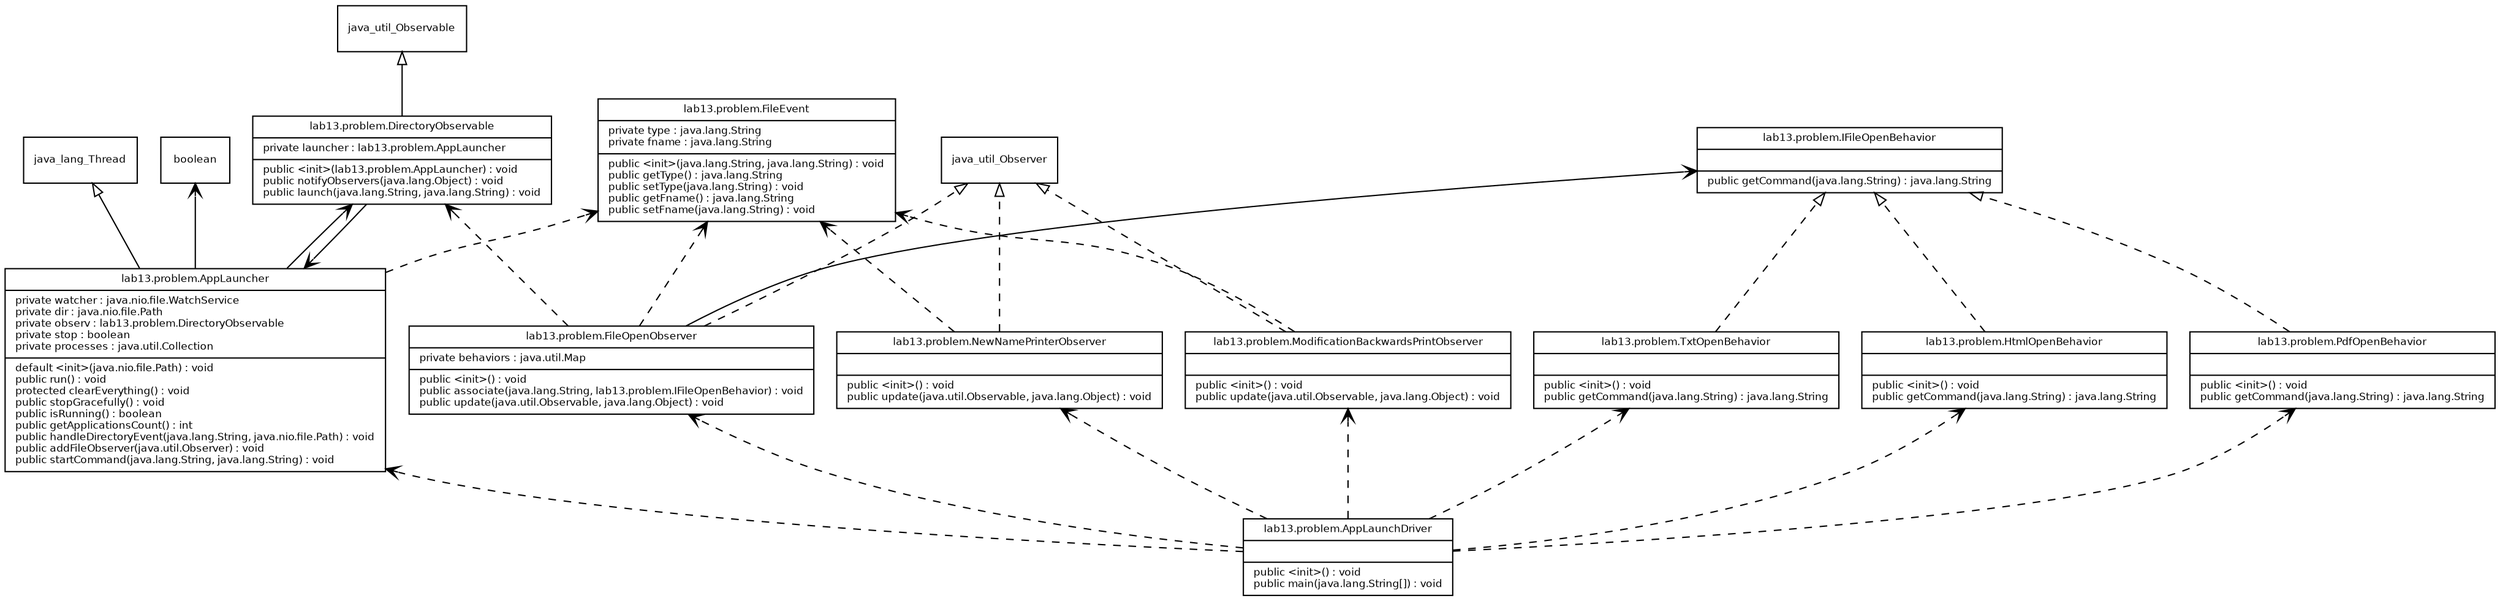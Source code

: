 digraph G {
rankdir=BT;

node [
fontname = "Bitstream Vera Sans"
fontsize = 8
shape = "record"
]
edge [
fontname = "Bitstream Vera Sans"
fontsize = 8
]

lab13_problem_AppLaunchDriver [
	label = "{lab13.problem.AppLaunchDriver||public \<init\>() : void\lpublic main(java.lang.String[]) : void\l}"
]
edge [
	arrowhead = "vee"
	style = "dashed"
]
lab13_problem_AppLaunchDriver -> lab13_problem_AppLauncher
lab13_problem_AppLaunchDriver -> lab13_problem_NewNamePrinterObserver
lab13_problem_AppLaunchDriver -> lab13_problem_ModificationBackwardsPrintObserver
lab13_problem_AppLaunchDriver -> lab13_problem_FileOpenObserver
lab13_problem_AppLaunchDriver -> lab13_problem_TxtOpenBehavior
lab13_problem_AppLaunchDriver -> lab13_problem_HtmlOpenBehavior
lab13_problem_AppLaunchDriver -> lab13_problem_PdfOpenBehavior
lab13_problem_AppLauncher [
	label = "{lab13.problem.AppLauncher|private watcher : java.nio.file.WatchService\lprivate dir : java.nio.file.Path\lprivate observ : lab13.problem.DirectoryObservable\lprivate stop : boolean\lprivate processes : java.util.Collection\l|default \<init\>(java.nio.file.Path) : void\lpublic run() : void\lprotected clearEverything() : void\lpublic stopGracefully() : void\lpublic isRunning() : boolean\lpublic getApplicationsCount() : int\lpublic handleDirectoryEvent(java.lang.String, java.nio.file.Path) : void\lpublic addFileObserver(java.util.Observer) : void\lpublic startCommand(java.lang.String, java.lang.String) : void\l}"
]
edge [
	arrowhead = "empty"
	style = "solid"
]
lab13_problem_AppLauncher -> java_lang_Thread
edge [
	arrowhead = "vee"
	style = "solid"
]
lab13_problem_AppLauncher -> lab13_problem_DirectoryObservable
lab13_problem_AppLauncher -> boolean
edge [
	arrowhead = "vee"
	style = "dashed"
]
lab13_problem_AppLauncher -> lab13_problem_FileEvent
lab13_problem_DirectoryObservable [
	label = "{lab13.problem.DirectoryObservable|private launcher : lab13.problem.AppLauncher\l|public \<init\>(lab13.problem.AppLauncher) : void\lpublic notifyObservers(java.lang.Object) : void\lpublic launch(java.lang.String, java.lang.String) : void\l}"
]
edge [
	arrowhead = "empty"
	style = "solid"
]
lab13_problem_DirectoryObservable -> java_util_Observable
edge [
	arrowhead = "vee"
	style = "solid"
]
lab13_problem_DirectoryObservable -> lab13_problem_AppLauncher
lab13_problem_FileEvent [
	label = "{lab13.problem.FileEvent|private type : java.lang.String\lprivate fname : java.lang.String\l|public \<init\>(java.lang.String, java.lang.String) : void\lpublic getType() : java.lang.String\lpublic setType(java.lang.String) : void\lpublic getFname() : java.lang.String\lpublic setFname(java.lang.String) : void\l}"
]
lab13_problem_FileOpenObserver [
	label = "{lab13.problem.FileOpenObserver|private behaviors : java.util.Map\l|public \<init\>() : void\lpublic associate(java.lang.String, lab13.problem.IFileOpenBehavior) : void\lpublic update(java.util.Observable, java.lang.Object) : void\l}"
]
edge [
	arrowhead = "empty"
	style = "dashed"
]
lab13_problem_FileOpenObserver -> java_util_Observer
edge [
	arrowhead = "vee"
	style = "solid"
]
lab13_problem_FileOpenObserver -> lab13_problem_IFileOpenBehavior
edge [
	arrowhead = "vee"
	style = "dashed"
]
lab13_problem_FileOpenObserver -> lab13_problem_FileEvent
lab13_problem_FileOpenObserver -> lab13_problem_DirectoryObservable
lab13_problem_HtmlOpenBehavior [
	label = "{lab13.problem.HtmlOpenBehavior||public \<init\>() : void\lpublic getCommand(java.lang.String) : java.lang.String\l}"
]
edge [
	arrowhead = "empty"
	style = "dashed"
]
lab13_problem_HtmlOpenBehavior -> lab13_problem_IFileOpenBehavior
lab13_problem_IFileOpenBehavior [
	label = "{lab13.problem.IFileOpenBehavior||public getCommand(java.lang.String) : java.lang.String\l}"
]
lab13_problem_ModificationBackwardsPrintObserver [
	label = "{lab13.problem.ModificationBackwardsPrintObserver||public \<init\>() : void\lpublic update(java.util.Observable, java.lang.Object) : void\l}"
]
edge [
	arrowhead = "empty"
	style = "dashed"
]
lab13_problem_ModificationBackwardsPrintObserver -> java_util_Observer
edge [
	arrowhead = "vee"
	style = "dashed"
]
lab13_problem_ModificationBackwardsPrintObserver -> lab13_problem_FileEvent
lab13_problem_NewNamePrinterObserver [
	label = "{lab13.problem.NewNamePrinterObserver||public \<init\>() : void\lpublic update(java.util.Observable, java.lang.Object) : void\l}"
]
edge [
	arrowhead = "empty"
	style = "dashed"
]
lab13_problem_NewNamePrinterObserver -> java_util_Observer
edge [
	arrowhead = "vee"
	style = "dashed"
]
lab13_problem_NewNamePrinterObserver -> lab13_problem_FileEvent
lab13_problem_PdfOpenBehavior [
	label = "{lab13.problem.PdfOpenBehavior||public \<init\>() : void\lpublic getCommand(java.lang.String) : java.lang.String\l}"
]
edge [
	arrowhead = "empty"
	style = "dashed"
]
lab13_problem_PdfOpenBehavior -> lab13_problem_IFileOpenBehavior
lab13_problem_TxtOpenBehavior [
	label = "{lab13.problem.TxtOpenBehavior||public \<init\>() : void\lpublic getCommand(java.lang.String) : java.lang.String\l}"
]
edge [
	arrowhead = "empty"
	style = "dashed"
]
lab13_problem_TxtOpenBehavior -> lab13_problem_IFileOpenBehavior
}
